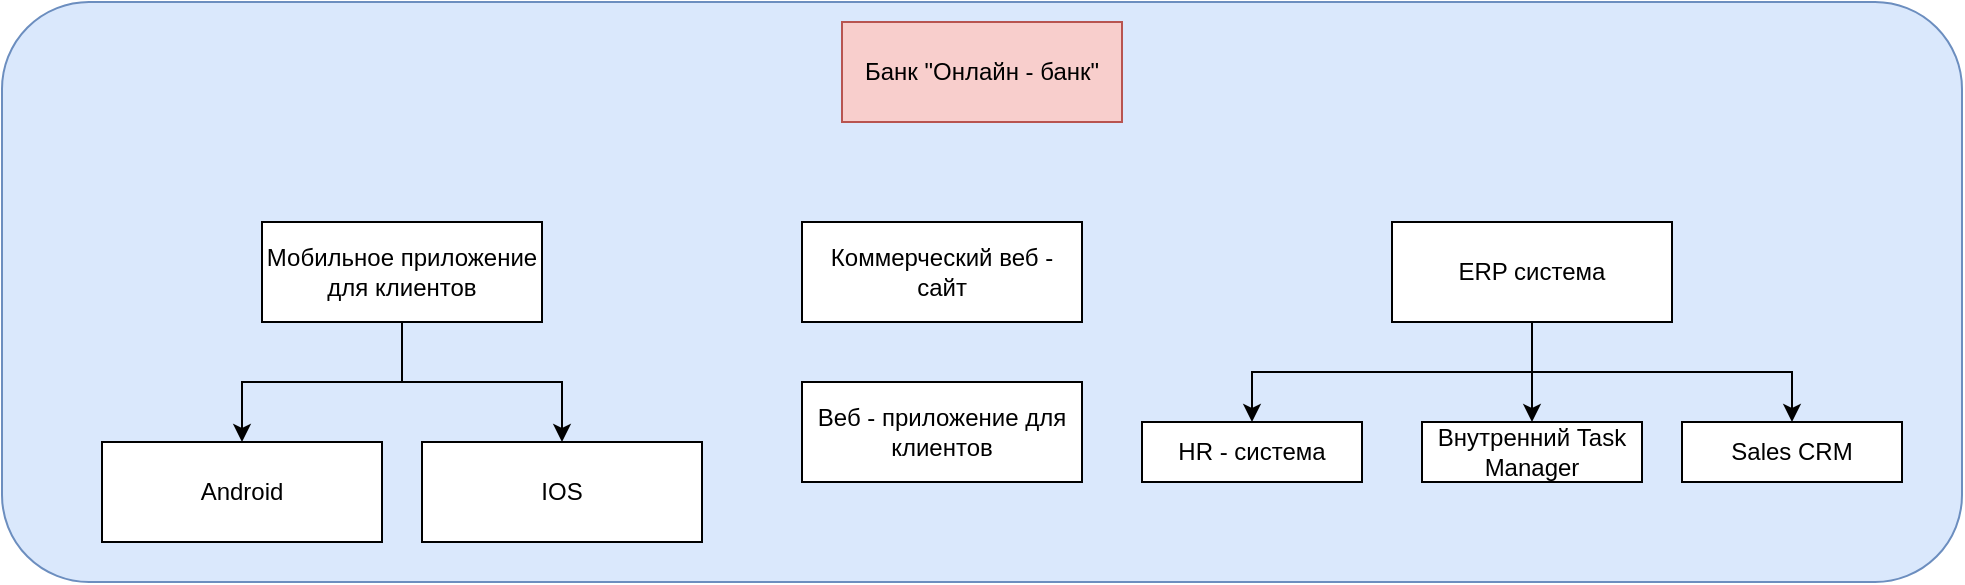<mxfile version="15.2.9" type="github">
  <diagram id="SRR18vFyuS79b38dpdjN" name="Page-1">
    <mxGraphModel dx="2076" dy="1158" grid="1" gridSize="10" guides="1" tooltips="1" connect="1" arrows="1" fold="1" page="1" pageScale="1" pageWidth="3000" pageHeight="3000" math="0" shadow="0">
      <root>
        <mxCell id="0" />
        <mxCell id="1" parent="0" />
        <mxCell id="bMxVrgbbZebOmnBE3g3T-1" value="" style="rounded=1;whiteSpace=wrap;html=1;fillColor=#dae8fc;strokeColor=#6c8ebf;" vertex="1" parent="1">
          <mxGeometry width="980" height="290" as="geometry" />
        </mxCell>
        <mxCell id="bMxVrgbbZebOmnBE3g3T-2" value="Банк &quot;Онлайн - банк&quot;" style="rounded=0;whiteSpace=wrap;html=1;fillColor=#f8cecc;strokeColor=#b85450;" vertex="1" parent="1">
          <mxGeometry x="420" y="10" width="140" height="50" as="geometry" />
        </mxCell>
        <mxCell id="bMxVrgbbZebOmnBE3g3T-3" style="edgeStyle=orthogonalEdgeStyle;rounded=0;orthogonalLoop=1;jettySize=auto;html=1;" edge="1" parent="1" source="bMxVrgbbZebOmnBE3g3T-5" target="bMxVrgbbZebOmnBE3g3T-10">
          <mxGeometry relative="1" as="geometry" />
        </mxCell>
        <mxCell id="bMxVrgbbZebOmnBE3g3T-4" style="edgeStyle=orthogonalEdgeStyle;rounded=0;orthogonalLoop=1;jettySize=auto;html=1;entryX=0.5;entryY=0;entryDx=0;entryDy=0;exitX=0.5;exitY=1;exitDx=0;exitDy=0;" edge="1" parent="1" source="bMxVrgbbZebOmnBE3g3T-5" target="bMxVrgbbZebOmnBE3g3T-9">
          <mxGeometry relative="1" as="geometry">
            <Array as="points">
              <mxPoint x="200" y="190" />
              <mxPoint x="280" y="190" />
            </Array>
          </mxGeometry>
        </mxCell>
        <mxCell id="bMxVrgbbZebOmnBE3g3T-5" value="Мобильное приложение для клиентов" style="rounded=0;whiteSpace=wrap;html=1;" vertex="1" parent="1">
          <mxGeometry x="130" y="110" width="140" height="50" as="geometry" />
        </mxCell>
        <mxCell id="bMxVrgbbZebOmnBE3g3T-8" value="Коммерческий веб - сайт" style="rounded=0;whiteSpace=wrap;html=1;" vertex="1" parent="1">
          <mxGeometry x="400" y="110" width="140" height="50" as="geometry" />
        </mxCell>
        <mxCell id="bMxVrgbbZebOmnBE3g3T-9" value="IOS" style="rounded=0;whiteSpace=wrap;html=1;" vertex="1" parent="1">
          <mxGeometry x="210" y="220" width="140" height="50" as="geometry" />
        </mxCell>
        <mxCell id="bMxVrgbbZebOmnBE3g3T-10" value="Android" style="rounded=0;whiteSpace=wrap;html=1;" vertex="1" parent="1">
          <mxGeometry x="50" y="220" width="140" height="50" as="geometry" />
        </mxCell>
        <mxCell id="bMxVrgbbZebOmnBE3g3T-21" style="edgeStyle=orthogonalEdgeStyle;rounded=0;orthogonalLoop=1;jettySize=auto;html=1;exitX=0.5;exitY=1;exitDx=0;exitDy=0;" edge="1" parent="1" source="bMxVrgbbZebOmnBE3g3T-13" target="bMxVrgbbZebOmnBE3g3T-18">
          <mxGeometry relative="1" as="geometry" />
        </mxCell>
        <mxCell id="bMxVrgbbZebOmnBE3g3T-22" style="edgeStyle=orthogonalEdgeStyle;rounded=0;orthogonalLoop=1;jettySize=auto;html=1;exitX=0.5;exitY=1;exitDx=0;exitDy=0;entryX=0.5;entryY=0;entryDx=0;entryDy=0;" edge="1" parent="1" source="bMxVrgbbZebOmnBE3g3T-13" target="bMxVrgbbZebOmnBE3g3T-16">
          <mxGeometry relative="1" as="geometry" />
        </mxCell>
        <mxCell id="bMxVrgbbZebOmnBE3g3T-23" style="edgeStyle=orthogonalEdgeStyle;rounded=0;orthogonalLoop=1;jettySize=auto;html=1;exitX=0.5;exitY=1;exitDx=0;exitDy=0;entryX=0.5;entryY=0;entryDx=0;entryDy=0;" edge="1" parent="1" source="bMxVrgbbZebOmnBE3g3T-13" target="bMxVrgbbZebOmnBE3g3T-15">
          <mxGeometry relative="1" as="geometry" />
        </mxCell>
        <mxCell id="bMxVrgbbZebOmnBE3g3T-13" value="ERP система" style="rounded=0;whiteSpace=wrap;html=1;" vertex="1" parent="1">
          <mxGeometry x="695" y="110" width="140" height="50" as="geometry" />
        </mxCell>
        <mxCell id="bMxVrgbbZebOmnBE3g3T-15" value="Sales CRM" style="rounded=0;whiteSpace=wrap;html=1;" vertex="1" parent="1">
          <mxGeometry x="840" y="210" width="110" height="30" as="geometry" />
        </mxCell>
        <mxCell id="bMxVrgbbZebOmnBE3g3T-16" value="Внутренний Task Manager" style="rounded=0;whiteSpace=wrap;html=1;" vertex="1" parent="1">
          <mxGeometry x="710" y="210" width="110" height="30" as="geometry" />
        </mxCell>
        <mxCell id="bMxVrgbbZebOmnBE3g3T-18" value="HR - система" style="rounded=0;whiteSpace=wrap;html=1;" vertex="1" parent="1">
          <mxGeometry x="570" y="210" width="110" height="30" as="geometry" />
        </mxCell>
        <mxCell id="bMxVrgbbZebOmnBE3g3T-19" value="Веб - приложение для клиентов" style="rounded=0;whiteSpace=wrap;html=1;" vertex="1" parent="1">
          <mxGeometry x="400" y="190" width="140" height="50" as="geometry" />
        </mxCell>
      </root>
    </mxGraphModel>
  </diagram>
</mxfile>
